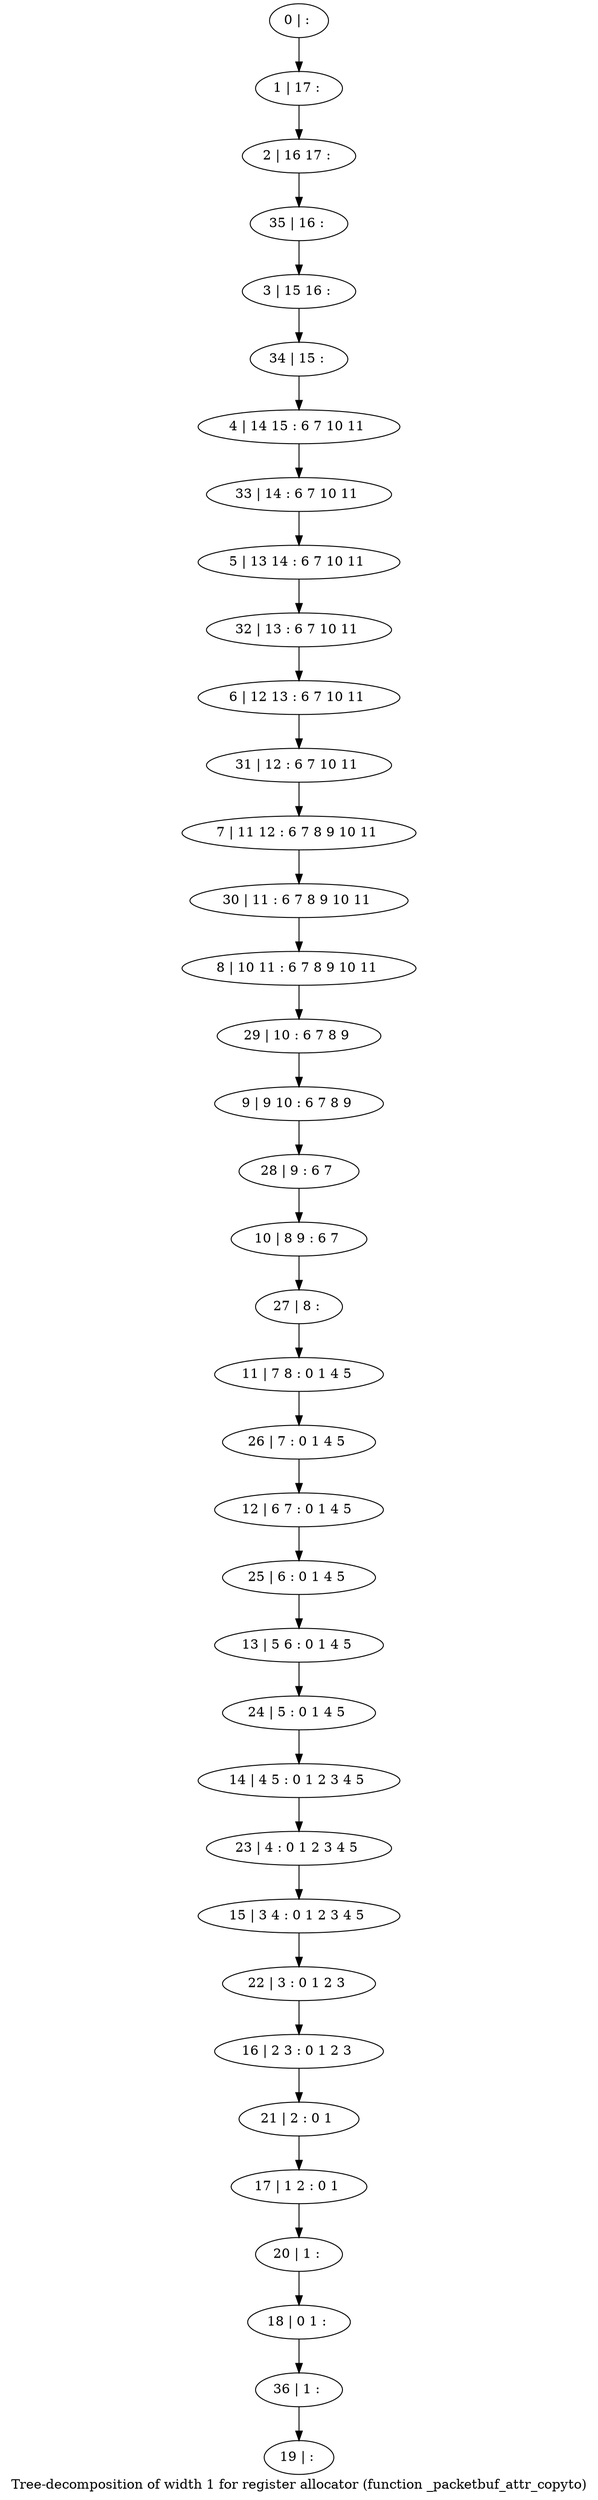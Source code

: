 digraph G {
graph [label="Tree-decomposition of width 1 for register allocator (function _packetbuf_attr_copyto)"]
0[label="0 | : "];
1[label="1 | 17 : "];
2[label="2 | 16 17 : "];
3[label="3 | 15 16 : "];
4[label="4 | 14 15 : 6 7 10 11 "];
5[label="5 | 13 14 : 6 7 10 11 "];
6[label="6 | 12 13 : 6 7 10 11 "];
7[label="7 | 11 12 : 6 7 8 9 10 11 "];
8[label="8 | 10 11 : 6 7 8 9 10 11 "];
9[label="9 | 9 10 : 6 7 8 9 "];
10[label="10 | 8 9 : 6 7 "];
11[label="11 | 7 8 : 0 1 4 5 "];
12[label="12 | 6 7 : 0 1 4 5 "];
13[label="13 | 5 6 : 0 1 4 5 "];
14[label="14 | 4 5 : 0 1 2 3 4 5 "];
15[label="15 | 3 4 : 0 1 2 3 4 5 "];
16[label="16 | 2 3 : 0 1 2 3 "];
17[label="17 | 1 2 : 0 1 "];
18[label="18 | 0 1 : "];
19[label="19 | : "];
20[label="20 | 1 : "];
21[label="21 | 2 : 0 1 "];
22[label="22 | 3 : 0 1 2 3 "];
23[label="23 | 4 : 0 1 2 3 4 5 "];
24[label="24 | 5 : 0 1 4 5 "];
25[label="25 | 6 : 0 1 4 5 "];
26[label="26 | 7 : 0 1 4 5 "];
27[label="27 | 8 : "];
28[label="28 | 9 : 6 7 "];
29[label="29 | 10 : 6 7 8 9 "];
30[label="30 | 11 : 6 7 8 9 10 11 "];
31[label="31 | 12 : 6 7 10 11 "];
32[label="32 | 13 : 6 7 10 11 "];
33[label="33 | 14 : 6 7 10 11 "];
34[label="34 | 15 : "];
35[label="35 | 16 : "];
36[label="36 | 1 : "];
0->1 ;
1->2 ;
20->18 ;
17->20 ;
21->17 ;
16->21 ;
22->16 ;
15->22 ;
23->15 ;
14->23 ;
24->14 ;
13->24 ;
25->13 ;
12->25 ;
26->12 ;
11->26 ;
27->11 ;
10->27 ;
28->10 ;
9->28 ;
29->9 ;
8->29 ;
30->8 ;
7->30 ;
31->7 ;
6->31 ;
32->6 ;
5->32 ;
33->5 ;
4->33 ;
34->4 ;
3->34 ;
35->3 ;
2->35 ;
36->19 ;
18->36 ;
}

